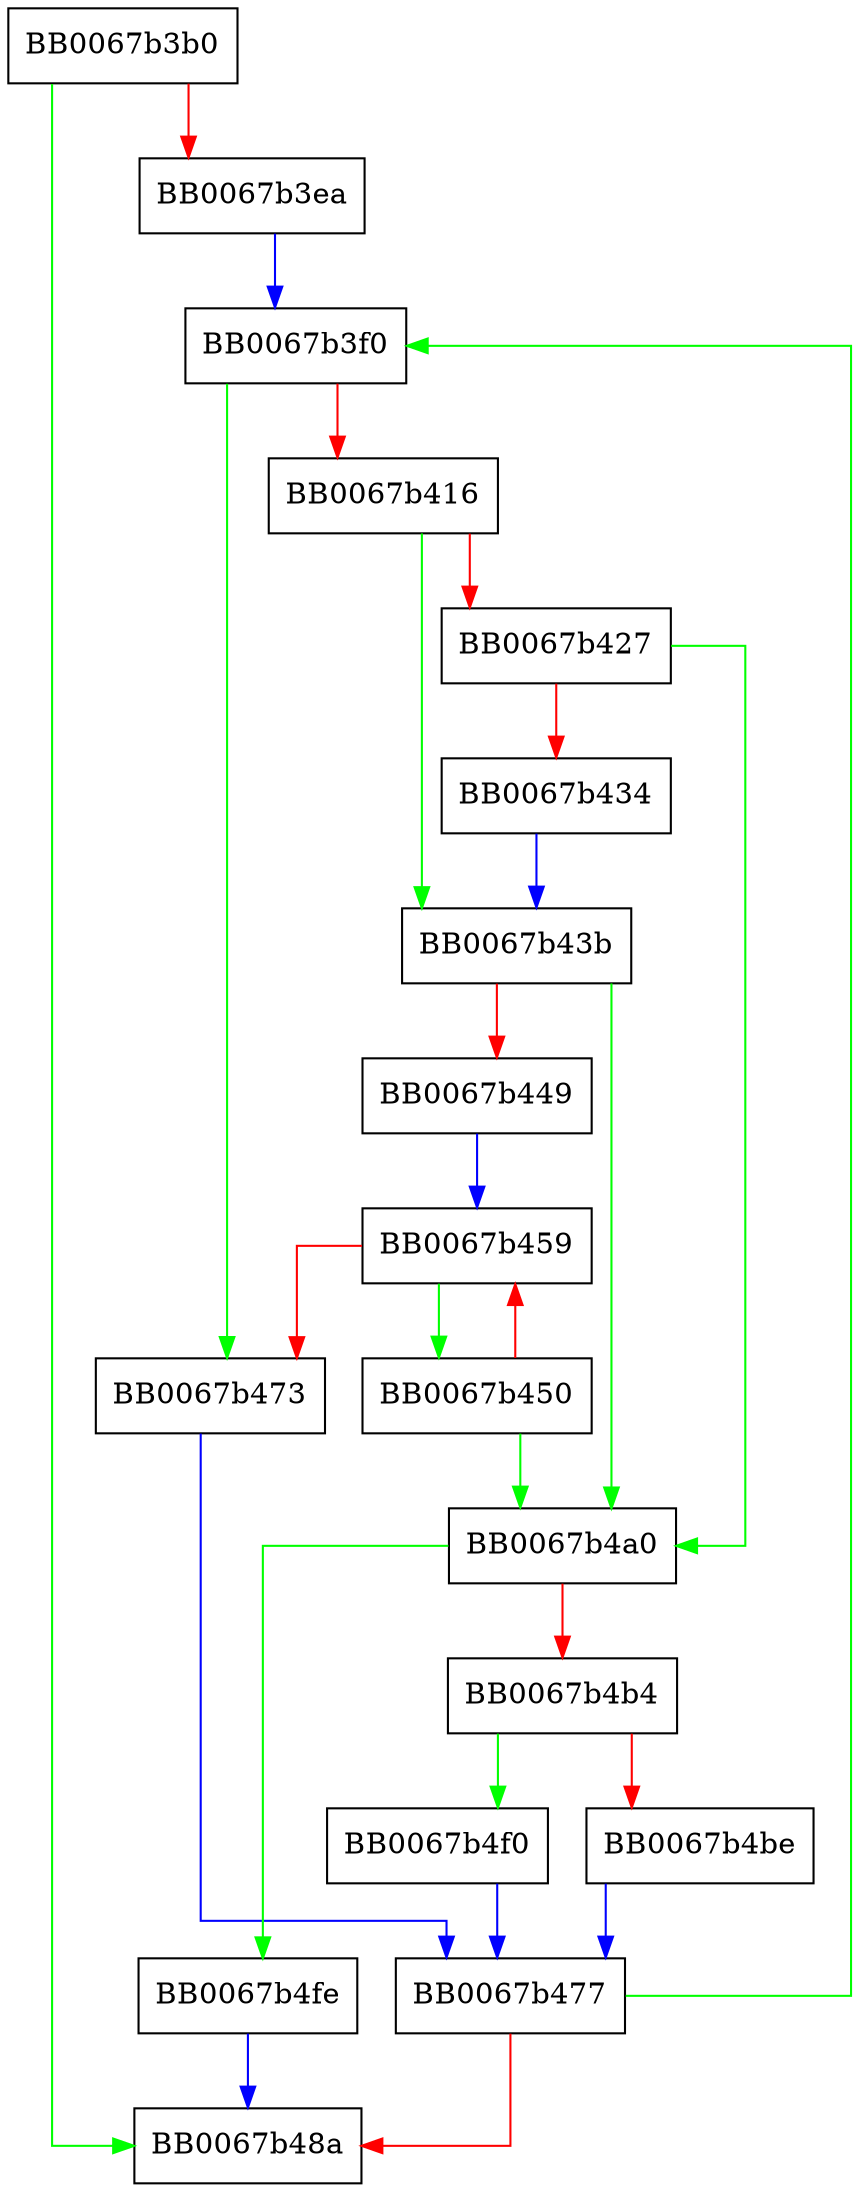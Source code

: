 digraph find_issuer {
  node [shape="box"];
  graph [splines=ortho];
  BB0067b3b0 -> BB0067b48a [color="green"];
  BB0067b3b0 -> BB0067b3ea [color="red"];
  BB0067b3ea -> BB0067b3f0 [color="blue"];
  BB0067b3f0 -> BB0067b473 [color="green"];
  BB0067b3f0 -> BB0067b416 [color="red"];
  BB0067b416 -> BB0067b43b [color="green"];
  BB0067b416 -> BB0067b427 [color="red"];
  BB0067b427 -> BB0067b4a0 [color="green"];
  BB0067b427 -> BB0067b434 [color="red"];
  BB0067b434 -> BB0067b43b [color="blue"];
  BB0067b43b -> BB0067b4a0 [color="green"];
  BB0067b43b -> BB0067b449 [color="red"];
  BB0067b449 -> BB0067b459 [color="blue"];
  BB0067b450 -> BB0067b4a0 [color="green"];
  BB0067b450 -> BB0067b459 [color="red"];
  BB0067b459 -> BB0067b450 [color="green"];
  BB0067b459 -> BB0067b473 [color="red"];
  BB0067b473 -> BB0067b477 [color="blue"];
  BB0067b477 -> BB0067b3f0 [color="green"];
  BB0067b477 -> BB0067b48a [color="red"];
  BB0067b4a0 -> BB0067b4fe [color="green"];
  BB0067b4a0 -> BB0067b4b4 [color="red"];
  BB0067b4b4 -> BB0067b4f0 [color="green"];
  BB0067b4b4 -> BB0067b4be [color="red"];
  BB0067b4be -> BB0067b477 [color="blue"];
  BB0067b4f0 -> BB0067b477 [color="blue"];
  BB0067b4fe -> BB0067b48a [color="blue"];
}